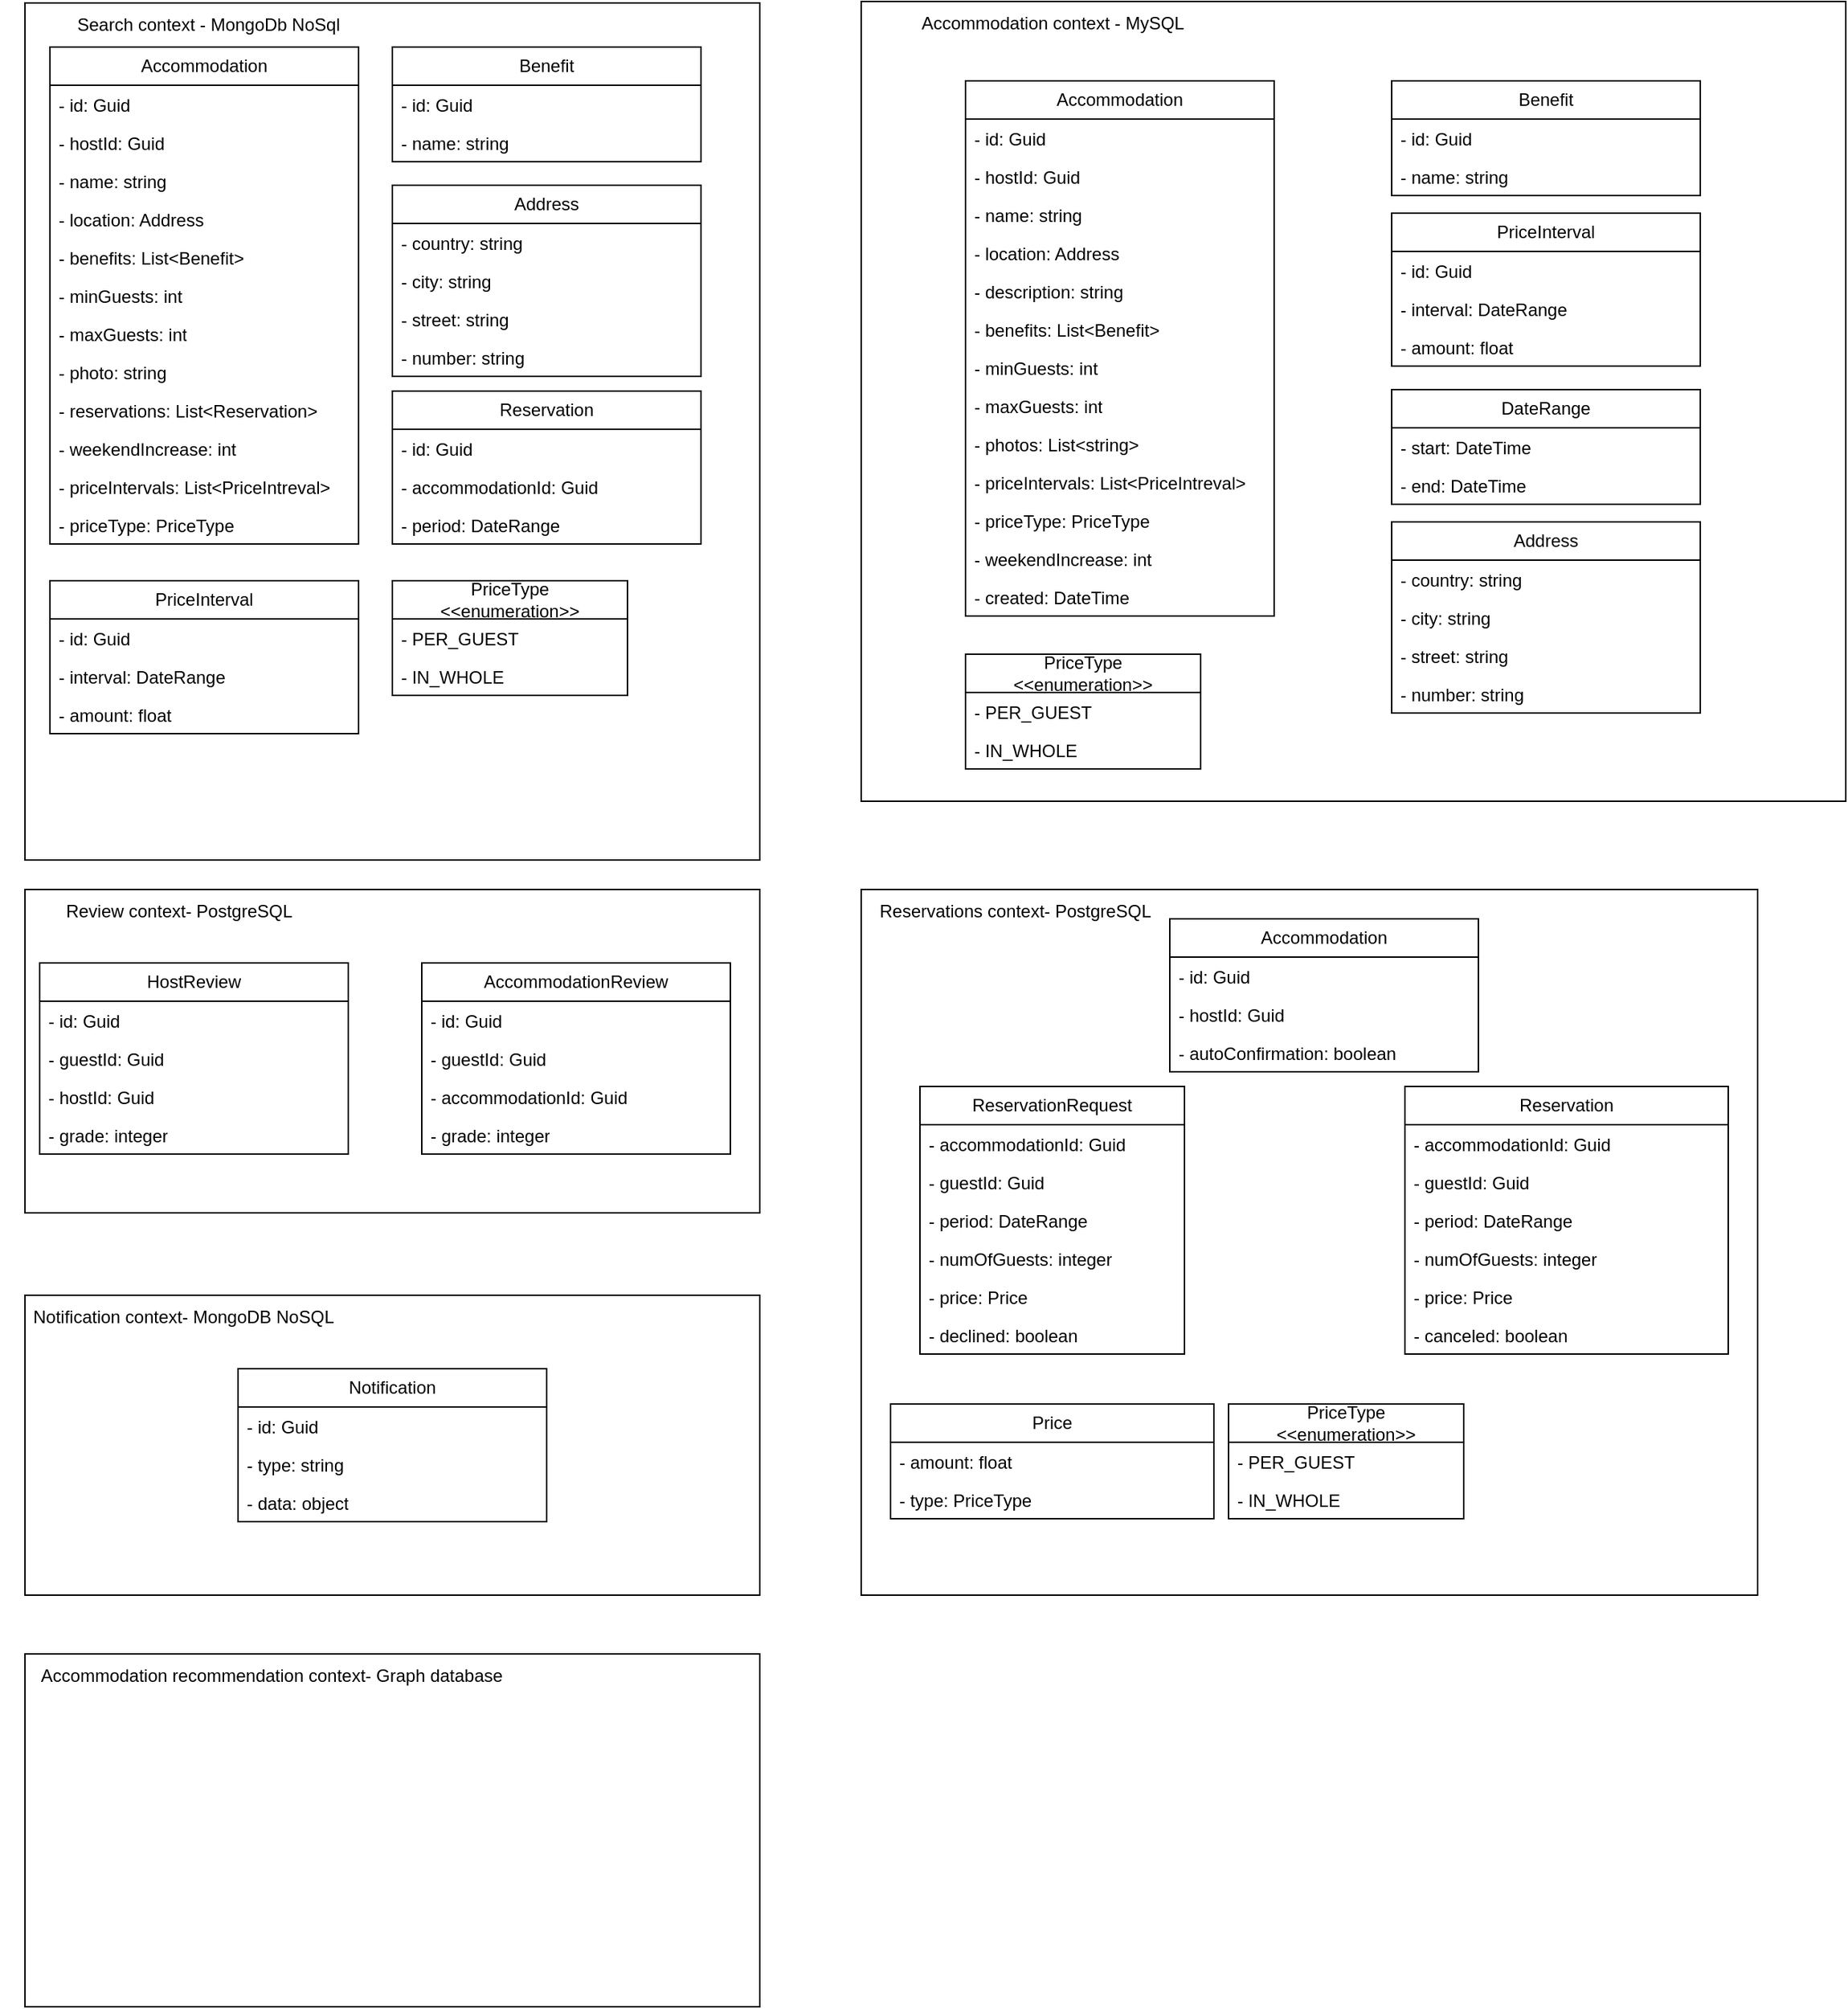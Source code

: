 <mxfile version="21.2.9" type="device">
  <diagram id="C5RBs43oDa-KdzZeNtuy" name="Page-1">
    <mxGraphModel dx="2261" dy="1965" grid="1" gridSize="10" guides="1" tooltips="1" connect="1" arrows="1" fold="1" page="1" pageScale="1" pageWidth="827" pageHeight="1169" math="0" shadow="0">
      <root>
        <mxCell id="WIyWlLk6GJQsqaUBKTNV-0" />
        <mxCell id="WIyWlLk6GJQsqaUBKTNV-1" parent="WIyWlLk6GJQsqaUBKTNV-0" />
        <mxCell id="NdAPt4T01PocAPswRrpw-23" value="" style="rounded=0;whiteSpace=wrap;html=1;" vertex="1" parent="WIyWlLk6GJQsqaUBKTNV-1">
          <mxGeometry x="-490" y="296" width="500" height="204" as="geometry" />
        </mxCell>
        <mxCell id="NdAPt4T01PocAPswRrpw-16" value="" style="rounded=0;whiteSpace=wrap;html=1;" vertex="1" parent="WIyWlLk6GJQsqaUBKTNV-1">
          <mxGeometry x="-490" y="20" width="500" height="220" as="geometry" />
        </mxCell>
        <mxCell id="LBU9sbjzrpB5xj3kdAKq-41" value="" style="rounded=0;whiteSpace=wrap;html=1;" parent="WIyWlLk6GJQsqaUBKTNV-1" vertex="1">
          <mxGeometry x="79" y="-584" width="670" height="544" as="geometry" />
        </mxCell>
        <mxCell id="CReKJw51q5Ft2qlF9bf0-25" value="" style="rounded=0;whiteSpace=wrap;html=1;" parent="WIyWlLk6GJQsqaUBKTNV-1" vertex="1">
          <mxGeometry x="79" y="20" width="610" height="480" as="geometry" />
        </mxCell>
        <mxCell id="CReKJw51q5Ft2qlF9bf0-0" value="ReservationRequest" style="swimlane;fontStyle=0;childLayout=stackLayout;horizontal=1;startSize=26;fillColor=none;horizontalStack=0;resizeParent=1;resizeParentMax=0;resizeLast=0;collapsible=1;marginBottom=0;whiteSpace=wrap;html=1;" parent="WIyWlLk6GJQsqaUBKTNV-1" vertex="1">
          <mxGeometry x="119" y="154" width="180" height="182" as="geometry" />
        </mxCell>
        <mxCell id="CReKJw51q5Ft2qlF9bf0-1" value="- accommodationId: Guid" style="text;strokeColor=none;fillColor=none;align=left;verticalAlign=top;spacingLeft=4;spacingRight=4;overflow=hidden;rotatable=0;points=[[0,0.5],[1,0.5]];portConstraint=eastwest;whiteSpace=wrap;html=1;" parent="CReKJw51q5Ft2qlF9bf0-0" vertex="1">
          <mxGeometry y="26" width="180" height="26" as="geometry" />
        </mxCell>
        <mxCell id="CReKJw51q5Ft2qlF9bf0-16" value="- guestId: Guid" style="text;strokeColor=none;fillColor=none;align=left;verticalAlign=top;spacingLeft=4;spacingRight=4;overflow=hidden;rotatable=0;points=[[0,0.5],[1,0.5]];portConstraint=eastwest;whiteSpace=wrap;html=1;" parent="CReKJw51q5Ft2qlF9bf0-0" vertex="1">
          <mxGeometry y="52" width="180" height="26" as="geometry" />
        </mxCell>
        <mxCell id="CReKJw51q5Ft2qlF9bf0-2" value="- period: DateRange" style="text;strokeColor=none;fillColor=none;align=left;verticalAlign=top;spacingLeft=4;spacingRight=4;overflow=hidden;rotatable=0;points=[[0,0.5],[1,0.5]];portConstraint=eastwest;whiteSpace=wrap;html=1;" parent="CReKJw51q5Ft2qlF9bf0-0" vertex="1">
          <mxGeometry y="78" width="180" height="26" as="geometry" />
        </mxCell>
        <mxCell id="CReKJw51q5Ft2qlF9bf0-3" value="- numOfGuests: integer" style="text;strokeColor=none;fillColor=none;align=left;verticalAlign=top;spacingLeft=4;spacingRight=4;overflow=hidden;rotatable=0;points=[[0,0.5],[1,0.5]];portConstraint=eastwest;whiteSpace=wrap;html=1;" parent="CReKJw51q5Ft2qlF9bf0-0" vertex="1">
          <mxGeometry y="104" width="180" height="26" as="geometry" />
        </mxCell>
        <mxCell id="CReKJw51q5Ft2qlF9bf0-12" value="- price: Price" style="text;strokeColor=none;fillColor=none;align=left;verticalAlign=top;spacingLeft=4;spacingRight=4;overflow=hidden;rotatable=0;points=[[0,0.5],[1,0.5]];portConstraint=eastwest;whiteSpace=wrap;html=1;" parent="CReKJw51q5Ft2qlF9bf0-0" vertex="1">
          <mxGeometry y="130" width="180" height="26" as="geometry" />
        </mxCell>
        <mxCell id="LBU9sbjzrpB5xj3kdAKq-0" value="- declined: boolean" style="text;strokeColor=none;fillColor=none;align=left;verticalAlign=top;spacingLeft=4;spacingRight=4;overflow=hidden;rotatable=0;points=[[0,0.5],[1,0.5]];portConstraint=eastwest;whiteSpace=wrap;html=1;" parent="CReKJw51q5Ft2qlF9bf0-0" vertex="1">
          <mxGeometry y="156" width="180" height="26" as="geometry" />
        </mxCell>
        <mxCell id="CReKJw51q5Ft2qlF9bf0-4" value="Accommodation" style="swimlane;fontStyle=0;childLayout=stackLayout;horizontal=1;startSize=26;fillColor=none;horizontalStack=0;resizeParent=1;resizeParentMax=0;resizeLast=0;collapsible=1;marginBottom=0;whiteSpace=wrap;html=1;" parent="WIyWlLk6GJQsqaUBKTNV-1" vertex="1">
          <mxGeometry x="289" y="40" width="210" height="104" as="geometry" />
        </mxCell>
        <mxCell id="CReKJw51q5Ft2qlF9bf0-5" value="- id: Guid" style="text;strokeColor=none;fillColor=none;align=left;verticalAlign=top;spacingLeft=4;spacingRight=4;overflow=hidden;rotatable=0;points=[[0,0.5],[1,0.5]];portConstraint=eastwest;whiteSpace=wrap;html=1;" parent="CReKJw51q5Ft2qlF9bf0-4" vertex="1">
          <mxGeometry y="26" width="210" height="26" as="geometry" />
        </mxCell>
        <mxCell id="CReKJw51q5Ft2qlF9bf0-6" value="- hostId: Guid" style="text;strokeColor=none;fillColor=none;align=left;verticalAlign=top;spacingLeft=4;spacingRight=4;overflow=hidden;rotatable=0;points=[[0,0.5],[1,0.5]];portConstraint=eastwest;whiteSpace=wrap;html=1;" parent="CReKJw51q5Ft2qlF9bf0-4" vertex="1">
          <mxGeometry y="52" width="210" height="26" as="geometry" />
        </mxCell>
        <mxCell id="CReKJw51q5Ft2qlF9bf0-7" value="- autoConfirmation: boolean" style="text;strokeColor=none;fillColor=none;align=left;verticalAlign=top;spacingLeft=4;spacingRight=4;overflow=hidden;rotatable=0;points=[[0,0.5],[1,0.5]];portConstraint=eastwest;whiteSpace=wrap;html=1;" parent="CReKJw51q5Ft2qlF9bf0-4" vertex="1">
          <mxGeometry y="78" width="210" height="26" as="geometry" />
        </mxCell>
        <mxCell id="CReKJw51q5Ft2qlF9bf0-8" value="Reservation" style="swimlane;fontStyle=0;childLayout=stackLayout;horizontal=1;startSize=26;fillColor=none;horizontalStack=0;resizeParent=1;resizeParentMax=0;resizeLast=0;collapsible=1;marginBottom=0;whiteSpace=wrap;html=1;" parent="WIyWlLk6GJQsqaUBKTNV-1" vertex="1">
          <mxGeometry x="449" y="154" width="220" height="182" as="geometry" />
        </mxCell>
        <mxCell id="CReKJw51q5Ft2qlF9bf0-9" value="- accommodationId: Guid" style="text;strokeColor=none;fillColor=none;align=left;verticalAlign=top;spacingLeft=4;spacingRight=4;overflow=hidden;rotatable=0;points=[[0,0.5],[1,0.5]];portConstraint=eastwest;whiteSpace=wrap;html=1;" parent="CReKJw51q5Ft2qlF9bf0-8" vertex="1">
          <mxGeometry y="26" width="220" height="26" as="geometry" />
        </mxCell>
        <mxCell id="CReKJw51q5Ft2qlF9bf0-15" value="- guestId: Guid" style="text;strokeColor=none;fillColor=none;align=left;verticalAlign=top;spacingLeft=4;spacingRight=4;overflow=hidden;rotatable=0;points=[[0,0.5],[1,0.5]];portConstraint=eastwest;whiteSpace=wrap;html=1;" parent="CReKJw51q5Ft2qlF9bf0-8" vertex="1">
          <mxGeometry y="52" width="220" height="26" as="geometry" />
        </mxCell>
        <mxCell id="CReKJw51q5Ft2qlF9bf0-10" value="- period: DateRange" style="text;strokeColor=none;fillColor=none;align=left;verticalAlign=top;spacingLeft=4;spacingRight=4;overflow=hidden;rotatable=0;points=[[0,0.5],[1,0.5]];portConstraint=eastwest;whiteSpace=wrap;html=1;" parent="CReKJw51q5Ft2qlF9bf0-8" vertex="1">
          <mxGeometry y="78" width="220" height="26" as="geometry" />
        </mxCell>
        <mxCell id="CReKJw51q5Ft2qlF9bf0-11" value="- numOfGuests: integer" style="text;strokeColor=none;fillColor=none;align=left;verticalAlign=top;spacingLeft=4;spacingRight=4;overflow=hidden;rotatable=0;points=[[0,0.5],[1,0.5]];portConstraint=eastwest;whiteSpace=wrap;html=1;" parent="CReKJw51q5Ft2qlF9bf0-8" vertex="1">
          <mxGeometry y="104" width="220" height="26" as="geometry" />
        </mxCell>
        <mxCell id="CReKJw51q5Ft2qlF9bf0-13" value="- price: Price" style="text;strokeColor=none;fillColor=none;align=left;verticalAlign=top;spacingLeft=4;spacingRight=4;overflow=hidden;rotatable=0;points=[[0,0.5],[1,0.5]];portConstraint=eastwest;whiteSpace=wrap;html=1;" parent="CReKJw51q5Ft2qlF9bf0-8" vertex="1">
          <mxGeometry y="130" width="220" height="26" as="geometry" />
        </mxCell>
        <mxCell id="CReKJw51q5Ft2qlF9bf0-14" value="- canceled: boolean" style="text;strokeColor=none;fillColor=none;align=left;verticalAlign=top;spacingLeft=4;spacingRight=4;overflow=hidden;rotatable=0;points=[[0,0.5],[1,0.5]];portConstraint=eastwest;whiteSpace=wrap;html=1;" parent="CReKJw51q5Ft2qlF9bf0-8" vertex="1">
          <mxGeometry y="156" width="220" height="26" as="geometry" />
        </mxCell>
        <mxCell id="CReKJw51q5Ft2qlF9bf0-17" value="Price" style="swimlane;fontStyle=0;childLayout=stackLayout;horizontal=1;startSize=26;fillColor=none;horizontalStack=0;resizeParent=1;resizeParentMax=0;resizeLast=0;collapsible=1;marginBottom=0;whiteSpace=wrap;html=1;" parent="WIyWlLk6GJQsqaUBKTNV-1" vertex="1">
          <mxGeometry x="99" y="370" width="220" height="78" as="geometry" />
        </mxCell>
        <mxCell id="CReKJw51q5Ft2qlF9bf0-18" value="- amount: float" style="text;strokeColor=none;fillColor=none;align=left;verticalAlign=top;spacingLeft=4;spacingRight=4;overflow=hidden;rotatable=0;points=[[0,0.5],[1,0.5]];portConstraint=eastwest;whiteSpace=wrap;html=1;" parent="CReKJw51q5Ft2qlF9bf0-17" vertex="1">
          <mxGeometry y="26" width="220" height="26" as="geometry" />
        </mxCell>
        <mxCell id="CReKJw51q5Ft2qlF9bf0-19" value="- type: PriceType" style="text;strokeColor=none;fillColor=none;align=left;verticalAlign=top;spacingLeft=4;spacingRight=4;overflow=hidden;rotatable=0;points=[[0,0.5],[1,0.5]];portConstraint=eastwest;whiteSpace=wrap;html=1;" parent="CReKJw51q5Ft2qlF9bf0-17" vertex="1">
          <mxGeometry y="52" width="220" height="26" as="geometry" />
        </mxCell>
        <mxCell id="CReKJw51q5Ft2qlF9bf0-21" value="PriceType&lt;br&gt;&amp;lt;&amp;lt;enumeration&amp;gt;&amp;gt;" style="swimlane;fontStyle=0;childLayout=stackLayout;horizontal=1;startSize=26;fillColor=none;horizontalStack=0;resizeParent=1;resizeParentMax=0;resizeLast=0;collapsible=1;marginBottom=0;whiteSpace=wrap;html=1;" parent="WIyWlLk6GJQsqaUBKTNV-1" vertex="1">
          <mxGeometry x="329" y="370" width="160" height="78" as="geometry" />
        </mxCell>
        <mxCell id="CReKJw51q5Ft2qlF9bf0-22" value="- PER_GUEST" style="text;strokeColor=none;fillColor=none;align=left;verticalAlign=top;spacingLeft=4;spacingRight=4;overflow=hidden;rotatable=0;points=[[0,0.5],[1,0.5]];portConstraint=eastwest;whiteSpace=wrap;html=1;" parent="CReKJw51q5Ft2qlF9bf0-21" vertex="1">
          <mxGeometry y="26" width="160" height="26" as="geometry" />
        </mxCell>
        <mxCell id="CReKJw51q5Ft2qlF9bf0-23" value="- IN_WHOLE" style="text;strokeColor=none;fillColor=none;align=left;verticalAlign=top;spacingLeft=4;spacingRight=4;overflow=hidden;rotatable=0;points=[[0,0.5],[1,0.5]];portConstraint=eastwest;whiteSpace=wrap;html=1;" parent="CReKJw51q5Ft2qlF9bf0-21" vertex="1">
          <mxGeometry y="52" width="160" height="26" as="geometry" />
        </mxCell>
        <mxCell id="CReKJw51q5Ft2qlF9bf0-26" value="Reservations context- PostgreSQL" style="text;html=1;strokeColor=none;fillColor=none;align=center;verticalAlign=middle;whiteSpace=wrap;rounded=0;" parent="WIyWlLk6GJQsqaUBKTNV-1" vertex="1">
          <mxGeometry x="79" y="20" width="210" height="30" as="geometry" />
        </mxCell>
        <mxCell id="LBU9sbjzrpB5xj3kdAKq-2" value="Accommodation" style="swimlane;fontStyle=0;childLayout=stackLayout;horizontal=1;startSize=26;fillColor=none;horizontalStack=0;resizeParent=1;resizeParentMax=0;resizeLast=0;collapsible=1;marginBottom=0;whiteSpace=wrap;html=1;" parent="WIyWlLk6GJQsqaUBKTNV-1" vertex="1">
          <mxGeometry x="150" y="-530" width="210" height="364" as="geometry" />
        </mxCell>
        <mxCell id="LBU9sbjzrpB5xj3kdAKq-3" value="- id: Guid" style="text;strokeColor=none;fillColor=none;align=left;verticalAlign=top;spacingLeft=4;spacingRight=4;overflow=hidden;rotatable=0;points=[[0,0.5],[1,0.5]];portConstraint=eastwest;whiteSpace=wrap;html=1;" parent="LBU9sbjzrpB5xj3kdAKq-2" vertex="1">
          <mxGeometry y="26" width="210" height="26" as="geometry" />
        </mxCell>
        <mxCell id="LBU9sbjzrpB5xj3kdAKq-4" value="- hostId: Guid" style="text;strokeColor=none;fillColor=none;align=left;verticalAlign=top;spacingLeft=4;spacingRight=4;overflow=hidden;rotatable=0;points=[[0,0.5],[1,0.5]];portConstraint=eastwest;whiteSpace=wrap;html=1;" parent="LBU9sbjzrpB5xj3kdAKq-2" vertex="1">
          <mxGeometry y="52" width="210" height="26" as="geometry" />
        </mxCell>
        <mxCell id="LBU9sbjzrpB5xj3kdAKq-6" value="- name: string" style="text;strokeColor=none;fillColor=none;align=left;verticalAlign=top;spacingLeft=4;spacingRight=4;overflow=hidden;rotatable=0;points=[[0,0.5],[1,0.5]];portConstraint=eastwest;whiteSpace=wrap;html=1;" parent="LBU9sbjzrpB5xj3kdAKq-2" vertex="1">
          <mxGeometry y="78" width="210" height="26" as="geometry" />
        </mxCell>
        <mxCell id="LBU9sbjzrpB5xj3kdAKq-7" value="- location: Address" style="text;strokeColor=none;fillColor=none;align=left;verticalAlign=top;spacingLeft=4;spacingRight=4;overflow=hidden;rotatable=0;points=[[0,0.5],[1,0.5]];portConstraint=eastwest;whiteSpace=wrap;html=1;" parent="LBU9sbjzrpB5xj3kdAKq-2" vertex="1">
          <mxGeometry y="104" width="210" height="26" as="geometry" />
        </mxCell>
        <mxCell id="LBU9sbjzrpB5xj3kdAKq-8" value="- description: string" style="text;strokeColor=none;fillColor=none;align=left;verticalAlign=top;spacingLeft=4;spacingRight=4;overflow=hidden;rotatable=0;points=[[0,0.5],[1,0.5]];portConstraint=eastwest;whiteSpace=wrap;html=1;" parent="LBU9sbjzrpB5xj3kdAKq-2" vertex="1">
          <mxGeometry y="130" width="210" height="26" as="geometry" />
        </mxCell>
        <mxCell id="LBU9sbjzrpB5xj3kdAKq-17" value="- benefits: List&amp;lt;Benefit&amp;gt;" style="text;strokeColor=none;fillColor=none;align=left;verticalAlign=top;spacingLeft=4;spacingRight=4;overflow=hidden;rotatable=0;points=[[0,0.5],[1,0.5]];portConstraint=eastwest;whiteSpace=wrap;html=1;" parent="LBU9sbjzrpB5xj3kdAKq-2" vertex="1">
          <mxGeometry y="156" width="210" height="26" as="geometry" />
        </mxCell>
        <mxCell id="LBU9sbjzrpB5xj3kdAKq-9" value="- minGuests: int" style="text;strokeColor=none;fillColor=none;align=left;verticalAlign=top;spacingLeft=4;spacingRight=4;overflow=hidden;rotatable=0;points=[[0,0.5],[1,0.5]];portConstraint=eastwest;whiteSpace=wrap;html=1;" parent="LBU9sbjzrpB5xj3kdAKq-2" vertex="1">
          <mxGeometry y="182" width="210" height="26" as="geometry" />
        </mxCell>
        <mxCell id="LBU9sbjzrpB5xj3kdAKq-18" value="- maxGuests: int" style="text;strokeColor=none;fillColor=none;align=left;verticalAlign=top;spacingLeft=4;spacingRight=4;overflow=hidden;rotatable=0;points=[[0,0.5],[1,0.5]];portConstraint=eastwest;whiteSpace=wrap;html=1;" parent="LBU9sbjzrpB5xj3kdAKq-2" vertex="1">
          <mxGeometry y="208" width="210" height="26" as="geometry" />
        </mxCell>
        <mxCell id="LBU9sbjzrpB5xj3kdAKq-19" value="- photos: List&amp;lt;string&amp;gt;" style="text;strokeColor=none;fillColor=none;align=left;verticalAlign=top;spacingLeft=4;spacingRight=4;overflow=hidden;rotatable=0;points=[[0,0.5],[1,0.5]];portConstraint=eastwest;whiteSpace=wrap;html=1;" parent="LBU9sbjzrpB5xj3kdAKq-2" vertex="1">
          <mxGeometry y="234" width="210" height="26" as="geometry" />
        </mxCell>
        <mxCell id="LBU9sbjzrpB5xj3kdAKq-30" value="- priceIntervals: List&amp;lt;PriceIntreval&amp;gt;" style="text;strokeColor=none;fillColor=none;align=left;verticalAlign=top;spacingLeft=4;spacingRight=4;overflow=hidden;rotatable=0;points=[[0,0.5],[1,0.5]];portConstraint=eastwest;whiteSpace=wrap;html=1;" parent="LBU9sbjzrpB5xj3kdAKq-2" vertex="1">
          <mxGeometry y="260" width="210" height="26" as="geometry" />
        </mxCell>
        <mxCell id="LBU9sbjzrpB5xj3kdAKq-31" value="- priceType: PriceType" style="text;strokeColor=none;fillColor=none;align=left;verticalAlign=top;spacingLeft=4;spacingRight=4;overflow=hidden;rotatable=0;points=[[0,0.5],[1,0.5]];portConstraint=eastwest;whiteSpace=wrap;html=1;" parent="LBU9sbjzrpB5xj3kdAKq-2" vertex="1">
          <mxGeometry y="286" width="210" height="26" as="geometry" />
        </mxCell>
        <mxCell id="LBU9sbjzrpB5xj3kdAKq-43" value="- weekendIncrease: int" style="text;strokeColor=none;fillColor=none;align=left;verticalAlign=top;spacingLeft=4;spacingRight=4;overflow=hidden;rotatable=0;points=[[0,0.5],[1,0.5]];portConstraint=eastwest;whiteSpace=wrap;html=1;" parent="LBU9sbjzrpB5xj3kdAKq-2" vertex="1">
          <mxGeometry y="312" width="210" height="26" as="geometry" />
        </mxCell>
        <mxCell id="LBU9sbjzrpB5xj3kdAKq-45" value="- created: DateTime" style="text;strokeColor=none;fillColor=none;align=left;verticalAlign=top;spacingLeft=4;spacingRight=4;overflow=hidden;rotatable=0;points=[[0,0.5],[1,0.5]];portConstraint=eastwest;whiteSpace=wrap;html=1;" parent="LBU9sbjzrpB5xj3kdAKq-2" vertex="1">
          <mxGeometry y="338" width="210" height="26" as="geometry" />
        </mxCell>
        <mxCell id="LBU9sbjzrpB5xj3kdAKq-10" value="Benefit" style="swimlane;fontStyle=0;childLayout=stackLayout;horizontal=1;startSize=26;fillColor=none;horizontalStack=0;resizeParent=1;resizeParentMax=0;resizeLast=0;collapsible=1;marginBottom=0;whiteSpace=wrap;html=1;" parent="WIyWlLk6GJQsqaUBKTNV-1" vertex="1">
          <mxGeometry x="440" y="-530" width="210" height="78" as="geometry" />
        </mxCell>
        <mxCell id="LBU9sbjzrpB5xj3kdAKq-11" value="- id: Guid" style="text;strokeColor=none;fillColor=none;align=left;verticalAlign=top;spacingLeft=4;spacingRight=4;overflow=hidden;rotatable=0;points=[[0,0.5],[1,0.5]];portConstraint=eastwest;whiteSpace=wrap;html=1;" parent="LBU9sbjzrpB5xj3kdAKq-10" vertex="1">
          <mxGeometry y="26" width="210" height="26" as="geometry" />
        </mxCell>
        <mxCell id="LBU9sbjzrpB5xj3kdAKq-12" value="- name: string" style="text;strokeColor=none;fillColor=none;align=left;verticalAlign=top;spacingLeft=4;spacingRight=4;overflow=hidden;rotatable=0;points=[[0,0.5],[1,0.5]];portConstraint=eastwest;whiteSpace=wrap;html=1;" parent="LBU9sbjzrpB5xj3kdAKq-10" vertex="1">
          <mxGeometry y="52" width="210" height="26" as="geometry" />
        </mxCell>
        <mxCell id="LBU9sbjzrpB5xj3kdAKq-20" value="PriceInterval" style="swimlane;fontStyle=0;childLayout=stackLayout;horizontal=1;startSize=26;fillColor=none;horizontalStack=0;resizeParent=1;resizeParentMax=0;resizeLast=0;collapsible=1;marginBottom=0;whiteSpace=wrap;html=1;" parent="WIyWlLk6GJQsqaUBKTNV-1" vertex="1">
          <mxGeometry x="440" y="-440" width="210" height="104" as="geometry" />
        </mxCell>
        <mxCell id="LBU9sbjzrpB5xj3kdAKq-21" value="- id: Guid" style="text;strokeColor=none;fillColor=none;align=left;verticalAlign=top;spacingLeft=4;spacingRight=4;overflow=hidden;rotatable=0;points=[[0,0.5],[1,0.5]];portConstraint=eastwest;whiteSpace=wrap;html=1;" parent="LBU9sbjzrpB5xj3kdAKq-20" vertex="1">
          <mxGeometry y="26" width="210" height="26" as="geometry" />
        </mxCell>
        <mxCell id="LBU9sbjzrpB5xj3kdAKq-22" value="- interval: DateRange" style="text;strokeColor=none;fillColor=none;align=left;verticalAlign=top;spacingLeft=4;spacingRight=4;overflow=hidden;rotatable=0;points=[[0,0.5],[1,0.5]];portConstraint=eastwest;whiteSpace=wrap;html=1;" parent="LBU9sbjzrpB5xj3kdAKq-20" vertex="1">
          <mxGeometry y="52" width="210" height="26" as="geometry" />
        </mxCell>
        <mxCell id="LBU9sbjzrpB5xj3kdAKq-29" value="- amount: float" style="text;strokeColor=none;fillColor=none;align=left;verticalAlign=top;spacingLeft=4;spacingRight=4;overflow=hidden;rotatable=0;points=[[0,0.5],[1,0.5]];portConstraint=eastwest;whiteSpace=wrap;html=1;" parent="LBU9sbjzrpB5xj3kdAKq-20" vertex="1">
          <mxGeometry y="78" width="210" height="26" as="geometry" />
        </mxCell>
        <mxCell id="LBU9sbjzrpB5xj3kdAKq-26" value="PriceType&lt;br&gt;&amp;lt;&amp;lt;enumeration&amp;gt;&amp;gt;" style="swimlane;fontStyle=0;childLayout=stackLayout;horizontal=1;startSize=26;fillColor=none;horizontalStack=0;resizeParent=1;resizeParentMax=0;resizeLast=0;collapsible=1;marginBottom=0;whiteSpace=wrap;html=1;" parent="WIyWlLk6GJQsqaUBKTNV-1" vertex="1">
          <mxGeometry x="150" y="-140" width="160" height="78" as="geometry" />
        </mxCell>
        <mxCell id="LBU9sbjzrpB5xj3kdAKq-27" value="- PER_GUEST" style="text;strokeColor=none;fillColor=none;align=left;verticalAlign=top;spacingLeft=4;spacingRight=4;overflow=hidden;rotatable=0;points=[[0,0.5],[1,0.5]];portConstraint=eastwest;whiteSpace=wrap;html=1;" parent="LBU9sbjzrpB5xj3kdAKq-26" vertex="1">
          <mxGeometry y="26" width="160" height="26" as="geometry" />
        </mxCell>
        <mxCell id="LBU9sbjzrpB5xj3kdAKq-28" value="- IN_WHOLE" style="text;strokeColor=none;fillColor=none;align=left;verticalAlign=top;spacingLeft=4;spacingRight=4;overflow=hidden;rotatable=0;points=[[0,0.5],[1,0.5]];portConstraint=eastwest;whiteSpace=wrap;html=1;" parent="LBU9sbjzrpB5xj3kdAKq-26" vertex="1">
          <mxGeometry y="52" width="160" height="26" as="geometry" />
        </mxCell>
        <mxCell id="LBU9sbjzrpB5xj3kdAKq-32" value="DateRange" style="swimlane;fontStyle=0;childLayout=stackLayout;horizontal=1;startSize=26;fillColor=none;horizontalStack=0;resizeParent=1;resizeParentMax=0;resizeLast=0;collapsible=1;marginBottom=0;whiteSpace=wrap;html=1;" parent="WIyWlLk6GJQsqaUBKTNV-1" vertex="1">
          <mxGeometry x="440" y="-320" width="210" height="78" as="geometry" />
        </mxCell>
        <mxCell id="LBU9sbjzrpB5xj3kdAKq-33" value="- start: DateTime" style="text;strokeColor=none;fillColor=none;align=left;verticalAlign=top;spacingLeft=4;spacingRight=4;overflow=hidden;rotatable=0;points=[[0,0.5],[1,0.5]];portConstraint=eastwest;whiteSpace=wrap;html=1;" parent="LBU9sbjzrpB5xj3kdAKq-32" vertex="1">
          <mxGeometry y="26" width="210" height="26" as="geometry" />
        </mxCell>
        <mxCell id="LBU9sbjzrpB5xj3kdAKq-34" value="- end: DateTime" style="text;strokeColor=none;fillColor=none;align=left;verticalAlign=top;spacingLeft=4;spacingRight=4;overflow=hidden;rotatable=0;points=[[0,0.5],[1,0.5]];portConstraint=eastwest;whiteSpace=wrap;html=1;" parent="LBU9sbjzrpB5xj3kdAKq-32" vertex="1">
          <mxGeometry y="52" width="210" height="26" as="geometry" />
        </mxCell>
        <mxCell id="LBU9sbjzrpB5xj3kdAKq-36" value="Address" style="swimlane;fontStyle=0;childLayout=stackLayout;horizontal=1;startSize=26;fillColor=none;horizontalStack=0;resizeParent=1;resizeParentMax=0;resizeLast=0;collapsible=1;marginBottom=0;whiteSpace=wrap;html=1;" parent="WIyWlLk6GJQsqaUBKTNV-1" vertex="1">
          <mxGeometry x="440" y="-230" width="210" height="130" as="geometry" />
        </mxCell>
        <mxCell id="LBU9sbjzrpB5xj3kdAKq-37" value="- country: string" style="text;strokeColor=none;fillColor=none;align=left;verticalAlign=top;spacingLeft=4;spacingRight=4;overflow=hidden;rotatable=0;points=[[0,0.5],[1,0.5]];portConstraint=eastwest;whiteSpace=wrap;html=1;" parent="LBU9sbjzrpB5xj3kdAKq-36" vertex="1">
          <mxGeometry y="26" width="210" height="26" as="geometry" />
        </mxCell>
        <mxCell id="LBU9sbjzrpB5xj3kdAKq-38" value="- city: string" style="text;strokeColor=none;fillColor=none;align=left;verticalAlign=top;spacingLeft=4;spacingRight=4;overflow=hidden;rotatable=0;points=[[0,0.5],[1,0.5]];portConstraint=eastwest;whiteSpace=wrap;html=1;" parent="LBU9sbjzrpB5xj3kdAKq-36" vertex="1">
          <mxGeometry y="52" width="210" height="26" as="geometry" />
        </mxCell>
        <mxCell id="LBU9sbjzrpB5xj3kdAKq-39" value="- street: string" style="text;strokeColor=none;fillColor=none;align=left;verticalAlign=top;spacingLeft=4;spacingRight=4;overflow=hidden;rotatable=0;points=[[0,0.5],[1,0.5]];portConstraint=eastwest;whiteSpace=wrap;html=1;" parent="LBU9sbjzrpB5xj3kdAKq-36" vertex="1">
          <mxGeometry y="78" width="210" height="26" as="geometry" />
        </mxCell>
        <mxCell id="LBU9sbjzrpB5xj3kdAKq-40" value="- number: string" style="text;strokeColor=none;fillColor=none;align=left;verticalAlign=top;spacingLeft=4;spacingRight=4;overflow=hidden;rotatable=0;points=[[0,0.5],[1,0.5]];portConstraint=eastwest;whiteSpace=wrap;html=1;" parent="LBU9sbjzrpB5xj3kdAKq-36" vertex="1">
          <mxGeometry y="104" width="210" height="26" as="geometry" />
        </mxCell>
        <mxCell id="LBU9sbjzrpB5xj3kdAKq-42" value="Accommodation context - MySQL" style="text;html=1;strokeColor=none;fillColor=none;align=center;verticalAlign=middle;whiteSpace=wrap;rounded=0;" parent="WIyWlLk6GJQsqaUBKTNV-1" vertex="1">
          <mxGeometry x="79" y="-584" width="261" height="30" as="geometry" />
        </mxCell>
        <mxCell id="LBU9sbjzrpB5xj3kdAKq-48" value="" style="rounded=0;whiteSpace=wrap;html=1;" parent="WIyWlLk6GJQsqaUBKTNV-1" vertex="1">
          <mxGeometry x="-490" y="-583" width="500" height="583" as="geometry" />
        </mxCell>
        <mxCell id="LBU9sbjzrpB5xj3kdAKq-49" value="Search context - MongoDb NoSql" style="text;html=1;strokeColor=none;fillColor=none;align=center;verticalAlign=middle;whiteSpace=wrap;rounded=0;" parent="WIyWlLk6GJQsqaUBKTNV-1" vertex="1">
          <mxGeometry x="-490" y="-583" width="250" height="30" as="geometry" />
        </mxCell>
        <mxCell id="LBU9sbjzrpB5xj3kdAKq-50" value="Accommodation" style="swimlane;fontStyle=0;childLayout=stackLayout;horizontal=1;startSize=26;fillColor=none;horizontalStack=0;resizeParent=1;resizeParentMax=0;resizeLast=0;collapsible=1;marginBottom=0;whiteSpace=wrap;html=1;" parent="WIyWlLk6GJQsqaUBKTNV-1" vertex="1">
          <mxGeometry x="-473" y="-553" width="210" height="338" as="geometry" />
        </mxCell>
        <mxCell id="LBU9sbjzrpB5xj3kdAKq-51" value="- id: Guid" style="text;strokeColor=none;fillColor=none;align=left;verticalAlign=top;spacingLeft=4;spacingRight=4;overflow=hidden;rotatable=0;points=[[0,0.5],[1,0.5]];portConstraint=eastwest;whiteSpace=wrap;html=1;" parent="LBU9sbjzrpB5xj3kdAKq-50" vertex="1">
          <mxGeometry y="26" width="210" height="26" as="geometry" />
        </mxCell>
        <mxCell id="LBU9sbjzrpB5xj3kdAKq-52" value="- hostId: Guid" style="text;strokeColor=none;fillColor=none;align=left;verticalAlign=top;spacingLeft=4;spacingRight=4;overflow=hidden;rotatable=0;points=[[0,0.5],[1,0.5]];portConstraint=eastwest;whiteSpace=wrap;html=1;" parent="LBU9sbjzrpB5xj3kdAKq-50" vertex="1">
          <mxGeometry y="52" width="210" height="26" as="geometry" />
        </mxCell>
        <mxCell id="LBU9sbjzrpB5xj3kdAKq-53" value="- name: string" style="text;strokeColor=none;fillColor=none;align=left;verticalAlign=top;spacingLeft=4;spacingRight=4;overflow=hidden;rotatable=0;points=[[0,0.5],[1,0.5]];portConstraint=eastwest;whiteSpace=wrap;html=1;" parent="LBU9sbjzrpB5xj3kdAKq-50" vertex="1">
          <mxGeometry y="78" width="210" height="26" as="geometry" />
        </mxCell>
        <mxCell id="LBU9sbjzrpB5xj3kdAKq-54" value="- location: Address" style="text;strokeColor=none;fillColor=none;align=left;verticalAlign=top;spacingLeft=4;spacingRight=4;overflow=hidden;rotatable=0;points=[[0,0.5],[1,0.5]];portConstraint=eastwest;whiteSpace=wrap;html=1;" parent="LBU9sbjzrpB5xj3kdAKq-50" vertex="1">
          <mxGeometry y="104" width="210" height="26" as="geometry" />
        </mxCell>
        <mxCell id="LBU9sbjzrpB5xj3kdAKq-56" value="- benefits: List&amp;lt;Benefit&amp;gt;" style="text;strokeColor=none;fillColor=none;align=left;verticalAlign=top;spacingLeft=4;spacingRight=4;overflow=hidden;rotatable=0;points=[[0,0.5],[1,0.5]];portConstraint=eastwest;whiteSpace=wrap;html=1;" parent="LBU9sbjzrpB5xj3kdAKq-50" vertex="1">
          <mxGeometry y="130" width="210" height="26" as="geometry" />
        </mxCell>
        <mxCell id="LBU9sbjzrpB5xj3kdAKq-57" value="- minGuests: int" style="text;strokeColor=none;fillColor=none;align=left;verticalAlign=top;spacingLeft=4;spacingRight=4;overflow=hidden;rotatable=0;points=[[0,0.5],[1,0.5]];portConstraint=eastwest;whiteSpace=wrap;html=1;" parent="LBU9sbjzrpB5xj3kdAKq-50" vertex="1">
          <mxGeometry y="156" width="210" height="26" as="geometry" />
        </mxCell>
        <mxCell id="LBU9sbjzrpB5xj3kdAKq-58" value="- maxGuests: int" style="text;strokeColor=none;fillColor=none;align=left;verticalAlign=top;spacingLeft=4;spacingRight=4;overflow=hidden;rotatable=0;points=[[0,0.5],[1,0.5]];portConstraint=eastwest;whiteSpace=wrap;html=1;" parent="LBU9sbjzrpB5xj3kdAKq-50" vertex="1">
          <mxGeometry y="182" width="210" height="26" as="geometry" />
        </mxCell>
        <mxCell id="LBU9sbjzrpB5xj3kdAKq-59" value="- photo: string" style="text;strokeColor=none;fillColor=none;align=left;verticalAlign=top;spacingLeft=4;spacingRight=4;overflow=hidden;rotatable=0;points=[[0,0.5],[1,0.5]];portConstraint=eastwest;whiteSpace=wrap;html=1;" parent="LBU9sbjzrpB5xj3kdAKq-50" vertex="1">
          <mxGeometry y="208" width="210" height="26" as="geometry" />
        </mxCell>
        <mxCell id="LBU9sbjzrpB5xj3kdAKq-82" value="- reservations: List&amp;lt;Reservation&amp;gt;" style="text;strokeColor=none;fillColor=none;align=left;verticalAlign=top;spacingLeft=4;spacingRight=4;overflow=hidden;rotatable=0;points=[[0,0.5],[1,0.5]];portConstraint=eastwest;whiteSpace=wrap;html=1;" parent="LBU9sbjzrpB5xj3kdAKq-50" vertex="1">
          <mxGeometry y="234" width="210" height="26" as="geometry" />
        </mxCell>
        <mxCell id="ST-vGb88Gmzs1Vk_Q8uZ-0" value="- weekendIncrease: int" style="text;strokeColor=none;fillColor=none;align=left;verticalAlign=top;spacingLeft=4;spacingRight=4;overflow=hidden;rotatable=0;points=[[0,0.5],[1,0.5]];portConstraint=eastwest;whiteSpace=wrap;html=1;" parent="LBU9sbjzrpB5xj3kdAKq-50" vertex="1">
          <mxGeometry y="260" width="210" height="26" as="geometry" />
        </mxCell>
        <mxCell id="ST-vGb88Gmzs1Vk_Q8uZ-1" value="- priceIntervals: List&amp;lt;PriceIntreval&amp;gt;" style="text;strokeColor=none;fillColor=none;align=left;verticalAlign=top;spacingLeft=4;spacingRight=4;overflow=hidden;rotatable=0;points=[[0,0.5],[1,0.5]];portConstraint=eastwest;whiteSpace=wrap;html=1;" parent="LBU9sbjzrpB5xj3kdAKq-50" vertex="1">
          <mxGeometry y="286" width="210" height="26" as="geometry" />
        </mxCell>
        <mxCell id="ST-vGb88Gmzs1Vk_Q8uZ-7" value="- priceType: PriceType" style="text;strokeColor=none;fillColor=none;align=left;verticalAlign=top;spacingLeft=4;spacingRight=4;overflow=hidden;rotatable=0;points=[[0,0.5],[1,0.5]];portConstraint=eastwest;whiteSpace=wrap;html=1;" parent="LBU9sbjzrpB5xj3kdAKq-50" vertex="1">
          <mxGeometry y="312" width="210" height="26" as="geometry" />
        </mxCell>
        <mxCell id="LBU9sbjzrpB5xj3kdAKq-64" value="Benefit" style="swimlane;fontStyle=0;childLayout=stackLayout;horizontal=1;startSize=26;fillColor=none;horizontalStack=0;resizeParent=1;resizeParentMax=0;resizeLast=0;collapsible=1;marginBottom=0;whiteSpace=wrap;html=1;" parent="WIyWlLk6GJQsqaUBKTNV-1" vertex="1">
          <mxGeometry x="-240" y="-553" width="210" height="78" as="geometry" />
        </mxCell>
        <mxCell id="LBU9sbjzrpB5xj3kdAKq-65" value="- id: Guid" style="text;strokeColor=none;fillColor=none;align=left;verticalAlign=top;spacingLeft=4;spacingRight=4;overflow=hidden;rotatable=0;points=[[0,0.5],[1,0.5]];portConstraint=eastwest;whiteSpace=wrap;html=1;" parent="LBU9sbjzrpB5xj3kdAKq-64" vertex="1">
          <mxGeometry y="26" width="210" height="26" as="geometry" />
        </mxCell>
        <mxCell id="LBU9sbjzrpB5xj3kdAKq-66" value="- name: string" style="text;strokeColor=none;fillColor=none;align=left;verticalAlign=top;spacingLeft=4;spacingRight=4;overflow=hidden;rotatable=0;points=[[0,0.5],[1,0.5]];portConstraint=eastwest;whiteSpace=wrap;html=1;" parent="LBU9sbjzrpB5xj3kdAKq-64" vertex="1">
          <mxGeometry y="52" width="210" height="26" as="geometry" />
        </mxCell>
        <mxCell id="LBU9sbjzrpB5xj3kdAKq-77" value="Address" style="swimlane;fontStyle=0;childLayout=stackLayout;horizontal=1;startSize=26;fillColor=none;horizontalStack=0;resizeParent=1;resizeParentMax=0;resizeLast=0;collapsible=1;marginBottom=0;whiteSpace=wrap;html=1;" parent="WIyWlLk6GJQsqaUBKTNV-1" vertex="1">
          <mxGeometry x="-240" y="-459" width="210" height="130" as="geometry" />
        </mxCell>
        <mxCell id="LBU9sbjzrpB5xj3kdAKq-78" value="- country: string" style="text;strokeColor=none;fillColor=none;align=left;verticalAlign=top;spacingLeft=4;spacingRight=4;overflow=hidden;rotatable=0;points=[[0,0.5],[1,0.5]];portConstraint=eastwest;whiteSpace=wrap;html=1;" parent="LBU9sbjzrpB5xj3kdAKq-77" vertex="1">
          <mxGeometry y="26" width="210" height="26" as="geometry" />
        </mxCell>
        <mxCell id="LBU9sbjzrpB5xj3kdAKq-79" value="- city: string" style="text;strokeColor=none;fillColor=none;align=left;verticalAlign=top;spacingLeft=4;spacingRight=4;overflow=hidden;rotatable=0;points=[[0,0.5],[1,0.5]];portConstraint=eastwest;whiteSpace=wrap;html=1;" parent="LBU9sbjzrpB5xj3kdAKq-77" vertex="1">
          <mxGeometry y="52" width="210" height="26" as="geometry" />
        </mxCell>
        <mxCell id="LBU9sbjzrpB5xj3kdAKq-80" value="- street: string" style="text;strokeColor=none;fillColor=none;align=left;verticalAlign=top;spacingLeft=4;spacingRight=4;overflow=hidden;rotatable=0;points=[[0,0.5],[1,0.5]];portConstraint=eastwest;whiteSpace=wrap;html=1;" parent="LBU9sbjzrpB5xj3kdAKq-77" vertex="1">
          <mxGeometry y="78" width="210" height="26" as="geometry" />
        </mxCell>
        <mxCell id="LBU9sbjzrpB5xj3kdAKq-81" value="- number: string" style="text;strokeColor=none;fillColor=none;align=left;verticalAlign=top;spacingLeft=4;spacingRight=4;overflow=hidden;rotatable=0;points=[[0,0.5],[1,0.5]];portConstraint=eastwest;whiteSpace=wrap;html=1;" parent="LBU9sbjzrpB5xj3kdAKq-77" vertex="1">
          <mxGeometry y="104" width="210" height="26" as="geometry" />
        </mxCell>
        <mxCell id="LBU9sbjzrpB5xj3kdAKq-83" value="Reservation" style="swimlane;fontStyle=0;childLayout=stackLayout;horizontal=1;startSize=26;fillColor=none;horizontalStack=0;resizeParent=1;resizeParentMax=0;resizeLast=0;collapsible=1;marginBottom=0;whiteSpace=wrap;html=1;" parent="WIyWlLk6GJQsqaUBKTNV-1" vertex="1">
          <mxGeometry x="-240" y="-319" width="210" height="104" as="geometry" />
        </mxCell>
        <mxCell id="LBU9sbjzrpB5xj3kdAKq-84" value="- id: Guid" style="text;strokeColor=none;fillColor=none;align=left;verticalAlign=top;spacingLeft=4;spacingRight=4;overflow=hidden;rotatable=0;points=[[0,0.5],[1,0.5]];portConstraint=eastwest;whiteSpace=wrap;html=1;" parent="LBU9sbjzrpB5xj3kdAKq-83" vertex="1">
          <mxGeometry y="26" width="210" height="26" as="geometry" />
        </mxCell>
        <mxCell id="LBU9sbjzrpB5xj3kdAKq-86" value="- accommodationId: Guid" style="text;strokeColor=none;fillColor=none;align=left;verticalAlign=top;spacingLeft=4;spacingRight=4;overflow=hidden;rotatable=0;points=[[0,0.5],[1,0.5]];portConstraint=eastwest;whiteSpace=wrap;html=1;" parent="LBU9sbjzrpB5xj3kdAKq-83" vertex="1">
          <mxGeometry y="52" width="210" height="26" as="geometry" />
        </mxCell>
        <mxCell id="LBU9sbjzrpB5xj3kdAKq-90" value="- period: DateRange" style="text;strokeColor=none;fillColor=none;align=left;verticalAlign=top;spacingLeft=4;spacingRight=4;overflow=hidden;rotatable=0;points=[[0,0.5],[1,0.5]];portConstraint=eastwest;whiteSpace=wrap;html=1;" parent="LBU9sbjzrpB5xj3kdAKq-83" vertex="1">
          <mxGeometry y="78" width="210" height="26" as="geometry" />
        </mxCell>
        <mxCell id="ST-vGb88Gmzs1Vk_Q8uZ-2" value="PriceInterval" style="swimlane;fontStyle=0;childLayout=stackLayout;horizontal=1;startSize=26;fillColor=none;horizontalStack=0;resizeParent=1;resizeParentMax=0;resizeLast=0;collapsible=1;marginBottom=0;whiteSpace=wrap;html=1;" parent="WIyWlLk6GJQsqaUBKTNV-1" vertex="1">
          <mxGeometry x="-473" y="-190" width="210" height="104" as="geometry" />
        </mxCell>
        <mxCell id="ST-vGb88Gmzs1Vk_Q8uZ-3" value="- id: Guid" style="text;strokeColor=none;fillColor=none;align=left;verticalAlign=top;spacingLeft=4;spacingRight=4;overflow=hidden;rotatable=0;points=[[0,0.5],[1,0.5]];portConstraint=eastwest;whiteSpace=wrap;html=1;" parent="ST-vGb88Gmzs1Vk_Q8uZ-2" vertex="1">
          <mxGeometry y="26" width="210" height="26" as="geometry" />
        </mxCell>
        <mxCell id="ST-vGb88Gmzs1Vk_Q8uZ-4" value="- interval: DateRange" style="text;strokeColor=none;fillColor=none;align=left;verticalAlign=top;spacingLeft=4;spacingRight=4;overflow=hidden;rotatable=0;points=[[0,0.5],[1,0.5]];portConstraint=eastwest;whiteSpace=wrap;html=1;" parent="ST-vGb88Gmzs1Vk_Q8uZ-2" vertex="1">
          <mxGeometry y="52" width="210" height="26" as="geometry" />
        </mxCell>
        <mxCell id="ST-vGb88Gmzs1Vk_Q8uZ-5" value="- amount: float" style="text;strokeColor=none;fillColor=none;align=left;verticalAlign=top;spacingLeft=4;spacingRight=4;overflow=hidden;rotatable=0;points=[[0,0.5],[1,0.5]];portConstraint=eastwest;whiteSpace=wrap;html=1;" parent="ST-vGb88Gmzs1Vk_Q8uZ-2" vertex="1">
          <mxGeometry y="78" width="210" height="26" as="geometry" />
        </mxCell>
        <mxCell id="ST-vGb88Gmzs1Vk_Q8uZ-8" value="PriceType&lt;br&gt;&amp;lt;&amp;lt;enumeration&amp;gt;&amp;gt;" style="swimlane;fontStyle=0;childLayout=stackLayout;horizontal=1;startSize=26;fillColor=none;horizontalStack=0;resizeParent=1;resizeParentMax=0;resizeLast=0;collapsible=1;marginBottom=0;whiteSpace=wrap;html=1;" parent="WIyWlLk6GJQsqaUBKTNV-1" vertex="1">
          <mxGeometry x="-240" y="-190" width="160" height="78" as="geometry" />
        </mxCell>
        <mxCell id="ST-vGb88Gmzs1Vk_Q8uZ-9" value="- PER_GUEST" style="text;strokeColor=none;fillColor=none;align=left;verticalAlign=top;spacingLeft=4;spacingRight=4;overflow=hidden;rotatable=0;points=[[0,0.5],[1,0.5]];portConstraint=eastwest;whiteSpace=wrap;html=1;" parent="ST-vGb88Gmzs1Vk_Q8uZ-8" vertex="1">
          <mxGeometry y="26" width="160" height="26" as="geometry" />
        </mxCell>
        <mxCell id="ST-vGb88Gmzs1Vk_Q8uZ-10" value="- IN_WHOLE" style="text;strokeColor=none;fillColor=none;align=left;verticalAlign=top;spacingLeft=4;spacingRight=4;overflow=hidden;rotatable=0;points=[[0,0.5],[1,0.5]];portConstraint=eastwest;whiteSpace=wrap;html=1;" parent="ST-vGb88Gmzs1Vk_Q8uZ-8" vertex="1">
          <mxGeometry y="52" width="160" height="26" as="geometry" />
        </mxCell>
        <mxCell id="NdAPt4T01PocAPswRrpw-0" value="HostReview" style="swimlane;fontStyle=0;childLayout=stackLayout;horizontal=1;startSize=26;fillColor=none;horizontalStack=0;resizeParent=1;resizeParentMax=0;resizeLast=0;collapsible=1;marginBottom=0;whiteSpace=wrap;html=1;" vertex="1" parent="WIyWlLk6GJQsqaUBKTNV-1">
          <mxGeometry x="-480" y="70" width="210" height="130" as="geometry" />
        </mxCell>
        <mxCell id="NdAPt4T01PocAPswRrpw-1" value="- id: Guid" style="text;strokeColor=none;fillColor=none;align=left;verticalAlign=top;spacingLeft=4;spacingRight=4;overflow=hidden;rotatable=0;points=[[0,0.5],[1,0.5]];portConstraint=eastwest;whiteSpace=wrap;html=1;" vertex="1" parent="NdAPt4T01PocAPswRrpw-0">
          <mxGeometry y="26" width="210" height="26" as="geometry" />
        </mxCell>
        <mxCell id="NdAPt4T01PocAPswRrpw-2" value="- guestId: Guid" style="text;strokeColor=none;fillColor=none;align=left;verticalAlign=top;spacingLeft=4;spacingRight=4;overflow=hidden;rotatable=0;points=[[0,0.5],[1,0.5]];portConstraint=eastwest;whiteSpace=wrap;html=1;" vertex="1" parent="NdAPt4T01PocAPswRrpw-0">
          <mxGeometry y="52" width="210" height="26" as="geometry" />
        </mxCell>
        <mxCell id="NdAPt4T01PocAPswRrpw-8" value="- hostId: Guid" style="text;strokeColor=none;fillColor=none;align=left;verticalAlign=top;spacingLeft=4;spacingRight=4;overflow=hidden;rotatable=0;points=[[0,0.5],[1,0.5]];portConstraint=eastwest;whiteSpace=wrap;html=1;" vertex="1" parent="NdAPt4T01PocAPswRrpw-0">
          <mxGeometry y="78" width="210" height="26" as="geometry" />
        </mxCell>
        <mxCell id="NdAPt4T01PocAPswRrpw-10" value="- grade: integer" style="text;strokeColor=none;fillColor=none;align=left;verticalAlign=top;spacingLeft=4;spacingRight=4;overflow=hidden;rotatable=0;points=[[0,0.5],[1,0.5]];portConstraint=eastwest;whiteSpace=wrap;html=1;" vertex="1" parent="NdAPt4T01PocAPswRrpw-0">
          <mxGeometry y="104" width="210" height="26" as="geometry" />
        </mxCell>
        <mxCell id="NdAPt4T01PocAPswRrpw-11" value="AccommodationReview" style="swimlane;fontStyle=0;childLayout=stackLayout;horizontal=1;startSize=26;fillColor=none;horizontalStack=0;resizeParent=1;resizeParentMax=0;resizeLast=0;collapsible=1;marginBottom=0;whiteSpace=wrap;html=1;" vertex="1" parent="WIyWlLk6GJQsqaUBKTNV-1">
          <mxGeometry x="-220" y="70" width="210" height="130" as="geometry" />
        </mxCell>
        <mxCell id="NdAPt4T01PocAPswRrpw-12" value="- id: Guid" style="text;strokeColor=none;fillColor=none;align=left;verticalAlign=top;spacingLeft=4;spacingRight=4;overflow=hidden;rotatable=0;points=[[0,0.5],[1,0.5]];portConstraint=eastwest;whiteSpace=wrap;html=1;" vertex="1" parent="NdAPt4T01PocAPswRrpw-11">
          <mxGeometry y="26" width="210" height="26" as="geometry" />
        </mxCell>
        <mxCell id="NdAPt4T01PocAPswRrpw-13" value="- guestId: Guid" style="text;strokeColor=none;fillColor=none;align=left;verticalAlign=top;spacingLeft=4;spacingRight=4;overflow=hidden;rotatable=0;points=[[0,0.5],[1,0.5]];portConstraint=eastwest;whiteSpace=wrap;html=1;" vertex="1" parent="NdAPt4T01PocAPswRrpw-11">
          <mxGeometry y="52" width="210" height="26" as="geometry" />
        </mxCell>
        <mxCell id="NdAPt4T01PocAPswRrpw-14" value="- accommodationId: Guid" style="text;strokeColor=none;fillColor=none;align=left;verticalAlign=top;spacingLeft=4;spacingRight=4;overflow=hidden;rotatable=0;points=[[0,0.5],[1,0.5]];portConstraint=eastwest;whiteSpace=wrap;html=1;" vertex="1" parent="NdAPt4T01PocAPswRrpw-11">
          <mxGeometry y="78" width="210" height="26" as="geometry" />
        </mxCell>
        <mxCell id="NdAPt4T01PocAPswRrpw-15" value="- grade: integer" style="text;strokeColor=none;fillColor=none;align=left;verticalAlign=top;spacingLeft=4;spacingRight=4;overflow=hidden;rotatable=0;points=[[0,0.5],[1,0.5]];portConstraint=eastwest;whiteSpace=wrap;html=1;" vertex="1" parent="NdAPt4T01PocAPswRrpw-11">
          <mxGeometry y="104" width="210" height="26" as="geometry" />
        </mxCell>
        <mxCell id="NdAPt4T01PocAPswRrpw-17" value="Review context- PostgreSQL" style="text;html=1;strokeColor=none;fillColor=none;align=center;verticalAlign=middle;whiteSpace=wrap;rounded=0;" vertex="1" parent="WIyWlLk6GJQsqaUBKTNV-1">
          <mxGeometry x="-490" y="20" width="210" height="30" as="geometry" />
        </mxCell>
        <mxCell id="NdAPt4T01PocAPswRrpw-18" value="Notification" style="swimlane;fontStyle=0;childLayout=stackLayout;horizontal=1;startSize=26;fillColor=none;horizontalStack=0;resizeParent=1;resizeParentMax=0;resizeLast=0;collapsible=1;marginBottom=0;whiteSpace=wrap;html=1;" vertex="1" parent="WIyWlLk6GJQsqaUBKTNV-1">
          <mxGeometry x="-345" y="346" width="210" height="104" as="geometry" />
        </mxCell>
        <mxCell id="NdAPt4T01PocAPswRrpw-19" value="- id: Guid" style="text;strokeColor=none;fillColor=none;align=left;verticalAlign=top;spacingLeft=4;spacingRight=4;overflow=hidden;rotatable=0;points=[[0,0.5],[1,0.5]];portConstraint=eastwest;whiteSpace=wrap;html=1;" vertex="1" parent="NdAPt4T01PocAPswRrpw-18">
          <mxGeometry y="26" width="210" height="26" as="geometry" />
        </mxCell>
        <mxCell id="NdAPt4T01PocAPswRrpw-20" value="- type: string" style="text;strokeColor=none;fillColor=none;align=left;verticalAlign=top;spacingLeft=4;spacingRight=4;overflow=hidden;rotatable=0;points=[[0,0.5],[1,0.5]];portConstraint=eastwest;whiteSpace=wrap;html=1;" vertex="1" parent="NdAPt4T01PocAPswRrpw-18">
          <mxGeometry y="52" width="210" height="26" as="geometry" />
        </mxCell>
        <mxCell id="NdAPt4T01PocAPswRrpw-21" value="- data: object" style="text;strokeColor=none;fillColor=none;align=left;verticalAlign=top;spacingLeft=4;spacingRight=4;overflow=hidden;rotatable=0;points=[[0,0.5],[1,0.5]];portConstraint=eastwest;whiteSpace=wrap;html=1;" vertex="1" parent="NdAPt4T01PocAPswRrpw-18">
          <mxGeometry y="78" width="210" height="26" as="geometry" />
        </mxCell>
        <mxCell id="NdAPt4T01PocAPswRrpw-24" value="Notification context- MongoDB NoSQL" style="text;html=1;strokeColor=none;fillColor=none;align=center;verticalAlign=middle;whiteSpace=wrap;rounded=0;" vertex="1" parent="WIyWlLk6GJQsqaUBKTNV-1">
          <mxGeometry x="-487" y="296" width="210" height="30" as="geometry" />
        </mxCell>
        <mxCell id="NdAPt4T01PocAPswRrpw-26" value="" style="rounded=0;whiteSpace=wrap;html=1;" vertex="1" parent="WIyWlLk6GJQsqaUBKTNV-1">
          <mxGeometry x="-490" y="540" width="500" height="240" as="geometry" />
        </mxCell>
        <mxCell id="NdAPt4T01PocAPswRrpw-27" value="Accommodation recommendation context- Graph database" style="text;html=1;strokeColor=none;fillColor=none;align=center;verticalAlign=middle;whiteSpace=wrap;rounded=0;" vertex="1" parent="WIyWlLk6GJQsqaUBKTNV-1">
          <mxGeometry x="-507" y="540" width="370" height="30" as="geometry" />
        </mxCell>
      </root>
    </mxGraphModel>
  </diagram>
</mxfile>

